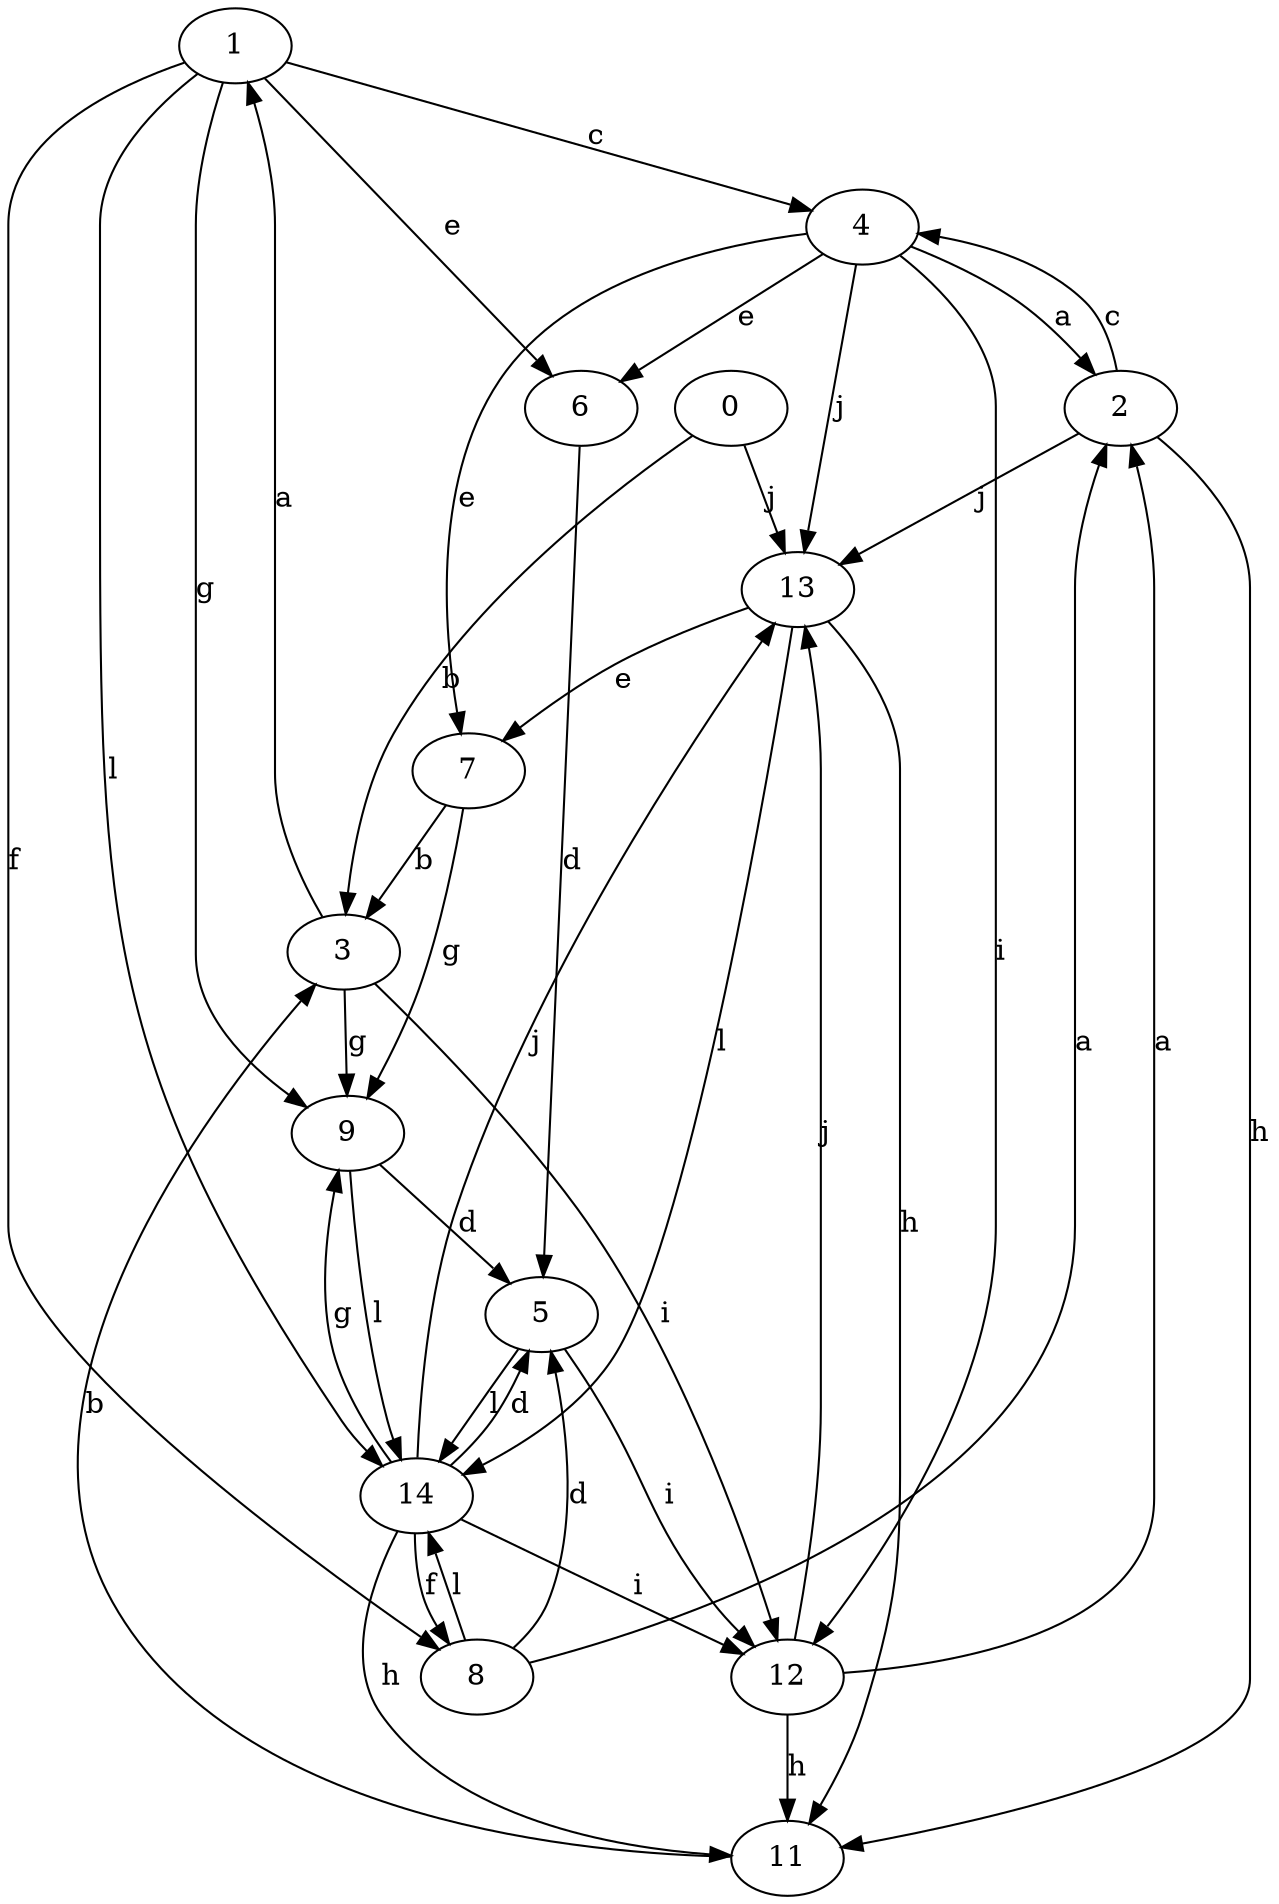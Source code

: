 strict digraph  {
1;
0;
2;
3;
4;
5;
6;
7;
8;
9;
11;
12;
13;
14;
1 -> 4  [label=c];
1 -> 6  [label=e];
1 -> 8  [label=f];
1 -> 9  [label=g];
1 -> 14  [label=l];
0 -> 3  [label=b];
0 -> 13  [label=j];
2 -> 4  [label=c];
2 -> 11  [label=h];
2 -> 13  [label=j];
3 -> 1  [label=a];
3 -> 9  [label=g];
3 -> 12  [label=i];
4 -> 2  [label=a];
4 -> 6  [label=e];
4 -> 7  [label=e];
4 -> 12  [label=i];
4 -> 13  [label=j];
5 -> 12  [label=i];
5 -> 14  [label=l];
6 -> 5  [label=d];
7 -> 3  [label=b];
7 -> 9  [label=g];
8 -> 2  [label=a];
8 -> 5  [label=d];
8 -> 14  [label=l];
9 -> 5  [label=d];
9 -> 14  [label=l];
11 -> 3  [label=b];
12 -> 2  [label=a];
12 -> 11  [label=h];
12 -> 13  [label=j];
13 -> 7  [label=e];
13 -> 11  [label=h];
13 -> 14  [label=l];
14 -> 5  [label=d];
14 -> 8  [label=f];
14 -> 9  [label=g];
14 -> 11  [label=h];
14 -> 12  [label=i];
14 -> 13  [label=j];
}
